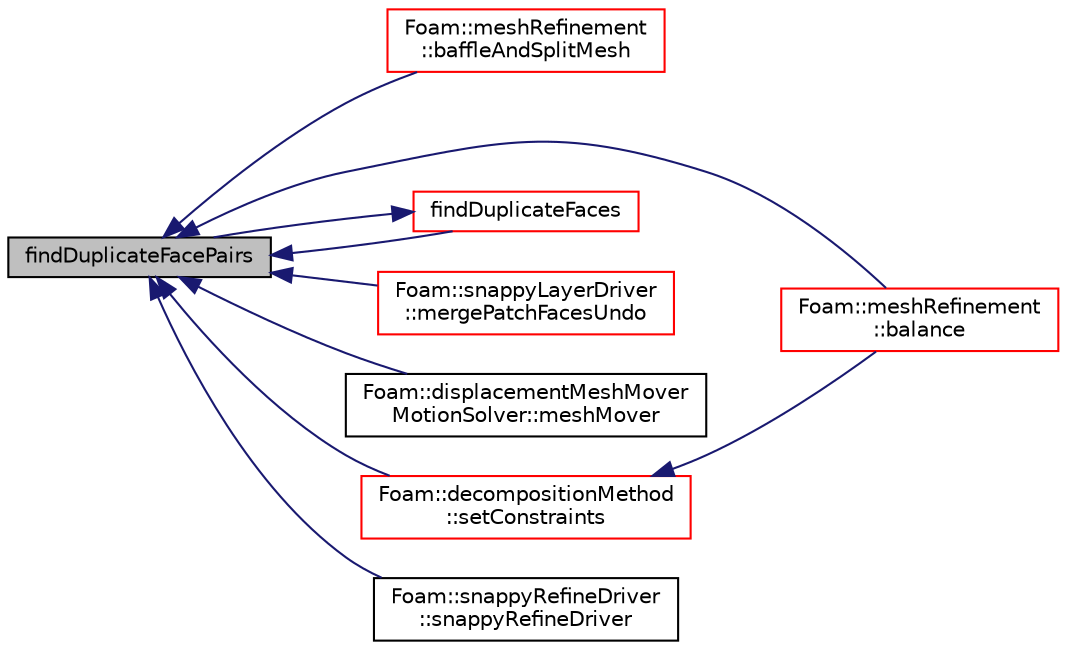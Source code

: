 digraph "findDuplicateFacePairs"
{
  bgcolor="transparent";
  edge [fontname="Helvetica",fontsize="10",labelfontname="Helvetica",labelfontsize="10"];
  node [fontname="Helvetica",fontsize="10",shape=record];
  rankdir="LR";
  Node1 [label="findDuplicateFacePairs",height=0.2,width=0.4,color="black", fillcolor="grey75", style="filled", fontcolor="black"];
  Node1 -> Node2 [dir="back",color="midnightblue",fontsize="10",style="solid",fontname="Helvetica"];
  Node2 [label="Foam::meshRefinement\l::baffleAndSplitMesh",height=0.2,width=0.4,color="red",URL="$a01503.html#acb8d36155594ec3a96e6b94925c85881",tooltip="Split off unreachable areas of mesh. "];
  Node1 -> Node3 [dir="back",color="midnightblue",fontsize="10",style="solid",fontname="Helvetica"];
  Node3 [label="Foam::meshRefinement\l::balance",height=0.2,width=0.4,color="red",URL="$a01503.html#a64feb4b7a4116efb2111d5adf88b50a3",tooltip="Redecompose according to cell count. "];
  Node1 -> Node4 [dir="back",color="midnightblue",fontsize="10",style="solid",fontname="Helvetica"];
  Node4 [label="findDuplicateFaces",height=0.2,width=0.4,color="red",URL="$a01406.html#a6a37b082fe46b394cc065a8dfa76f62c",tooltip="Helper routine to find baffles (two boundary faces using the. "];
  Node4 -> Node1 [dir="back",color="midnightblue",fontsize="10",style="solid",fontname="Helvetica"];
  Node1 -> Node5 [dir="back",color="midnightblue",fontsize="10",style="solid",fontname="Helvetica"];
  Node5 [label="Foam::snappyLayerDriver\l::mergePatchFacesUndo",height=0.2,width=0.4,color="red",URL="$a02426.html#a84ecedbf634ce64d783a6ebf25a2efec",tooltip="Merge patch faces on same cell. "];
  Node1 -> Node6 [dir="back",color="midnightblue",fontsize="10",style="solid",fontname="Helvetica"];
  Node6 [label="Foam::displacementMeshMover\lMotionSolver::meshMover",height=0.2,width=0.4,color="black",URL="$a00558.html#a456ddf9af29a539575cab378127ad87d"];
  Node1 -> Node7 [dir="back",color="midnightblue",fontsize="10",style="solid",fontname="Helvetica"];
  Node7 [label="Foam::decompositionMethod\l::setConstraints",height=0.2,width=0.4,color="red",URL="$a00512.html#a36608a91d1c00b41284eaf46b895387c",tooltip="Helper: extract constraints: "];
  Node7 -> Node3 [dir="back",color="midnightblue",fontsize="10",style="solid",fontname="Helvetica"];
  Node1 -> Node8 [dir="back",color="midnightblue",fontsize="10",style="solid",fontname="Helvetica"];
  Node8 [label="Foam::snappyRefineDriver\l::snappyRefineDriver",height=0.2,width=0.4,color="black",URL="$a02427.html#a5675da79b1a5d194aa113611d3b9e024",tooltip="Construct from components. "];
}

